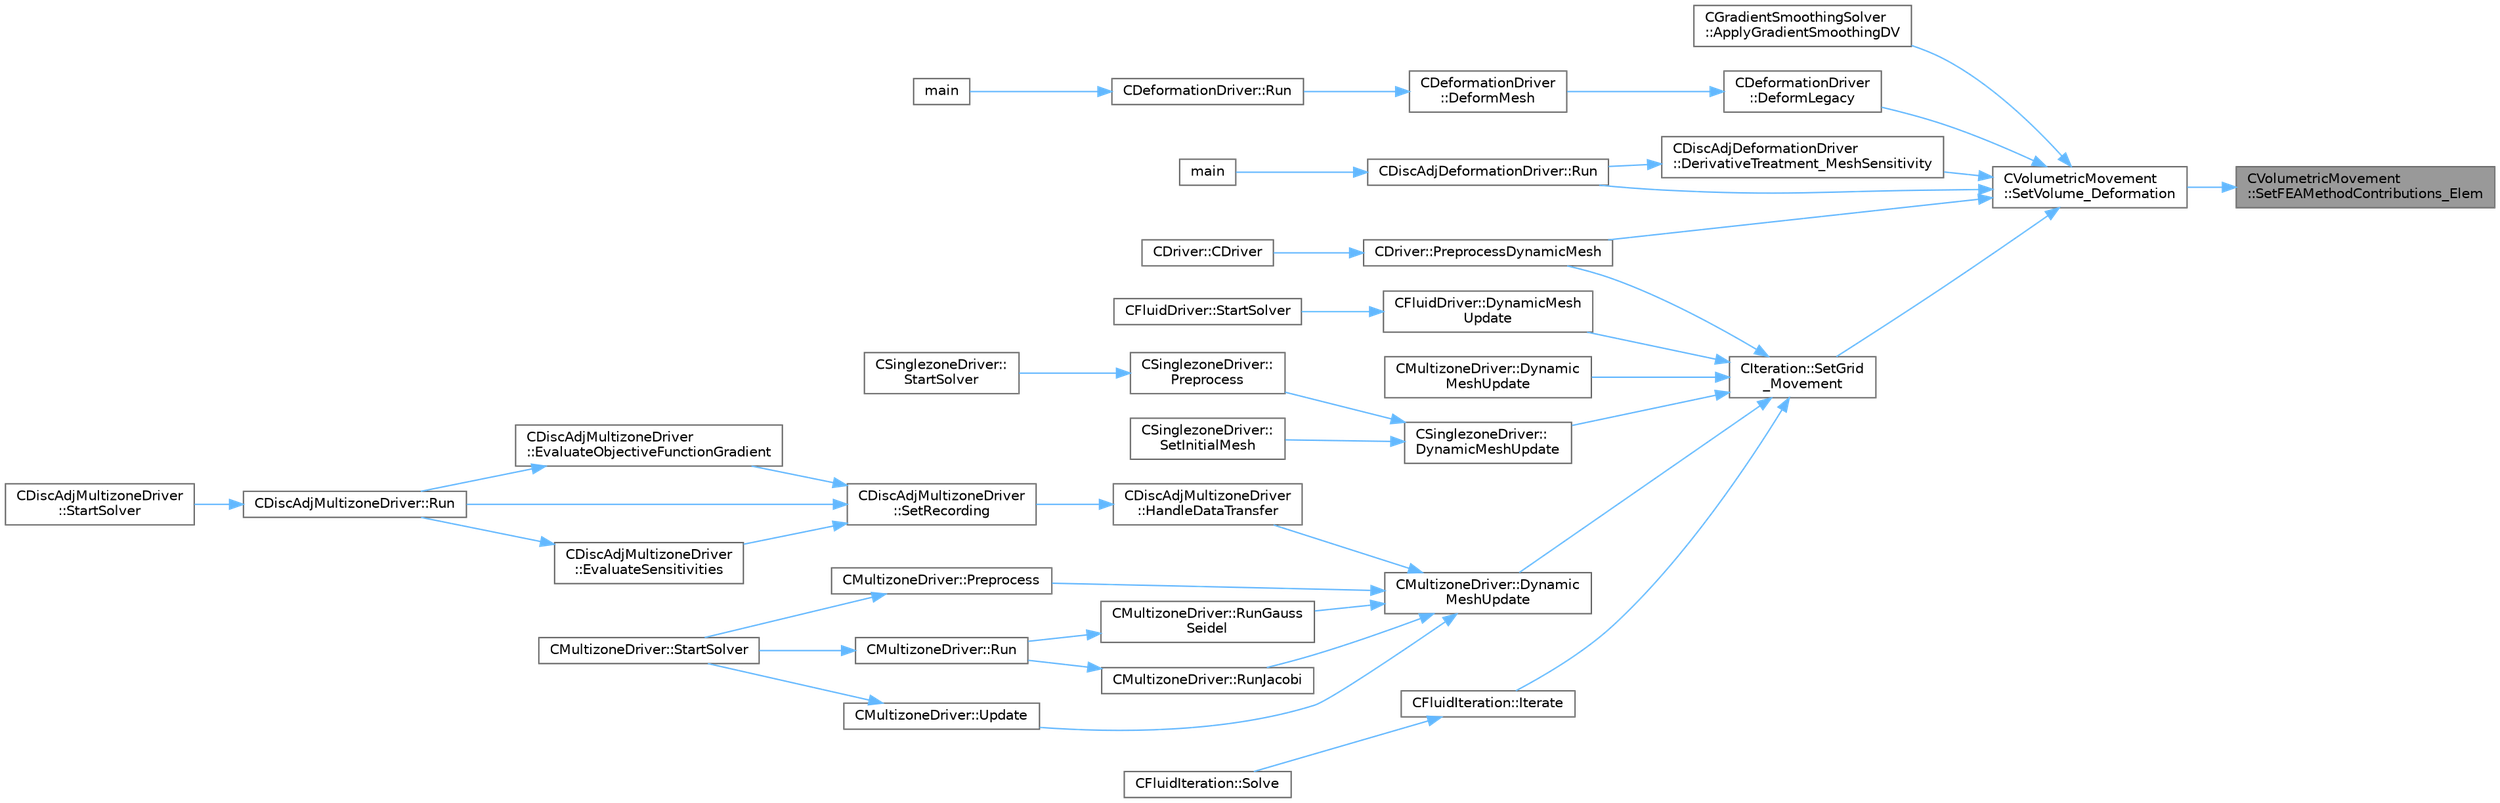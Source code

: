 digraph "CVolumetricMovement::SetFEAMethodContributions_Elem"
{
 // LATEX_PDF_SIZE
  bgcolor="transparent";
  edge [fontname=Helvetica,fontsize=10,labelfontname=Helvetica,labelfontsize=10];
  node [fontname=Helvetica,fontsize=10,shape=box,height=0.2,width=0.4];
  rankdir="RL";
  Node1 [id="Node000001",label="CVolumetricMovement\l::SetFEAMethodContributions_Elem",height=0.2,width=0.4,color="gray40", fillcolor="grey60", style="filled", fontcolor="black",tooltip="Compute the stiffness matrix for grid deformation using spring analogy."];
  Node1 -> Node2 [id="edge1_Node000001_Node000002",dir="back",color="steelblue1",style="solid",tooltip=" "];
  Node2 [id="Node000002",label="CVolumetricMovement\l::SetVolume_Deformation",height=0.2,width=0.4,color="grey40", fillcolor="white", style="filled",URL="$classCVolumetricMovement.html#a96c9dadafe051a2479ef4ec4b51adb04",tooltip="Grid deformation using the spring analogy method."];
  Node2 -> Node3 [id="edge2_Node000002_Node000003",dir="back",color="steelblue1",style="solid",tooltip=" "];
  Node3 [id="Node000003",label="CGradientSmoothingSolver\l::ApplyGradientSmoothingDV",height=0.2,width=0.4,color="grey40", fillcolor="white", style="filled",URL="$classCGradientSmoothingSolver.html#a443fb04934697664cd7defae114e6ef4",tooltip="All steps required for smoothing the whole system on DV level in an iterative way."];
  Node2 -> Node4 [id="edge3_Node000002_Node000004",dir="back",color="steelblue1",style="solid",tooltip=" "];
  Node4 [id="Node000004",label="CDeformationDriver\l::DeformLegacy",height=0.2,width=0.4,color="grey40", fillcolor="white", style="filled",URL="$classCDeformationDriver.html#a3a78157ae57334880516fa9b84b81c0a",tooltip="Mesh deformation based on legacy implementation."];
  Node4 -> Node5 [id="edge4_Node000004_Node000005",dir="back",color="steelblue1",style="solid",tooltip=" "];
  Node5 [id="Node000005",label="CDeformationDriver\l::DeformMesh",height=0.2,width=0.4,color="grey40", fillcolor="white", style="filled",URL="$classCDeformationDriver.html#a65c57fd20981a9d24e54421f381e0570",tooltip="Mesh deformation based on linear elasticity solver (CMeshSolver)."];
  Node5 -> Node6 [id="edge5_Node000005_Node000006",dir="back",color="steelblue1",style="solid",tooltip=" "];
  Node6 [id="Node000006",label="CDeformationDriver::Run",height=0.2,width=0.4,color="grey40", fillcolor="white", style="filled",URL="$classCDeformationDriver.html#aa6da6453a3790a001ed9cb135926e107",tooltip="Launch the driver computation."];
  Node6 -> Node7 [id="edge6_Node000006_Node000007",dir="back",color="steelblue1",style="solid",tooltip=" "];
  Node7 [id="Node000007",label="main",height=0.2,width=0.4,color="grey40", fillcolor="white", style="filled",URL="$SU2__DEF_8cpp.html#a0ddf1224851353fc92bfbff6f499fa97",tooltip=" "];
  Node2 -> Node8 [id="edge7_Node000002_Node000008",dir="back",color="steelblue1",style="solid",tooltip=" "];
  Node8 [id="Node000008",label="CDiscAdjDeformationDriver\l::DerivativeTreatment_MeshSensitivity",height=0.2,width=0.4,color="grey40", fillcolor="white", style="filled",URL="$classCDiscAdjDeformationDriver.html#af5515939a522d7ce41d1ba12be83c55b",tooltip="Treatment of derivatives with the Sobolev smoothing solver."];
  Node8 -> Node9 [id="edge8_Node000008_Node000009",dir="back",color="steelblue1",style="solid",tooltip=" "];
  Node9 [id="Node000009",label="CDiscAdjDeformationDriver::Run",height=0.2,width=0.4,color="grey40", fillcolor="white", style="filled",URL="$classCDiscAdjDeformationDriver.html#adb51f9096356607d6f48c05891dec0cb",tooltip="Launch the driver computation."];
  Node9 -> Node10 [id="edge9_Node000009_Node000010",dir="back",color="steelblue1",style="solid",tooltip=" "];
  Node10 [id="Node000010",label="main",height=0.2,width=0.4,color="grey40", fillcolor="white", style="filled",URL="$SU2__DOT_8cpp.html#a0ddf1224851353fc92bfbff6f499fa97",tooltip=" "];
  Node2 -> Node11 [id="edge10_Node000002_Node000011",dir="back",color="steelblue1",style="solid",tooltip=" "];
  Node11 [id="Node000011",label="CDriver::PreprocessDynamicMesh",height=0.2,width=0.4,color="grey40", fillcolor="white", style="filled",URL="$classCDriver.html#a1c1a52f57d73376cd2e95e730274a6ae",tooltip="GridMovement_Preprocessing."];
  Node11 -> Node12 [id="edge11_Node000011_Node000012",dir="back",color="steelblue1",style="solid",tooltip=" "];
  Node12 [id="Node000012",label="CDriver::CDriver",height=0.2,width=0.4,color="grey40", fillcolor="white", style="filled",URL="$classCDriver.html#a3fca4a013a6efa9bbb38fe78a86b5f3d",tooltip="Constructor of the class."];
  Node2 -> Node9 [id="edge12_Node000002_Node000009",dir="back",color="steelblue1",style="solid",tooltip=" "];
  Node2 -> Node13 [id="edge13_Node000002_Node000013",dir="back",color="steelblue1",style="solid",tooltip=" "];
  Node13 [id="Node000013",label="CIteration::SetGrid\l_Movement",height=0.2,width=0.4,color="grey40", fillcolor="white", style="filled",URL="$classCIteration.html#a7b36785762f6b0c214569b185b858b6c",tooltip="Updates the positions and grid velocities for dynamic meshes between physical time steps."];
  Node13 -> Node14 [id="edge14_Node000013_Node000014",dir="back",color="steelblue1",style="solid",tooltip=" "];
  Node14 [id="Node000014",label="CFluidDriver::DynamicMesh\lUpdate",height=0.2,width=0.4,color="grey40", fillcolor="white", style="filled",URL="$classCFluidDriver.html#a169667db03c0f4e2511d23a8a29280f6",tooltip="Perform a dynamic mesh deformation, included grid velocity computation and the update of the multi-gr..."];
  Node14 -> Node15 [id="edge15_Node000014_Node000015",dir="back",color="steelblue1",style="solid",tooltip=" "];
  Node15 [id="Node000015",label="CFluidDriver::StartSolver",height=0.2,width=0.4,color="grey40", fillcolor="white", style="filled",URL="$classCFluidDriver.html#aa0139a1e26f43f0154854c9f99ded978",tooltip="Launch the computation for all zones and all physics."];
  Node13 -> Node16 [id="edge16_Node000013_Node000016",dir="back",color="steelblue1",style="solid",tooltip=" "];
  Node16 [id="Node000016",label="CMultizoneDriver::Dynamic\lMeshUpdate",height=0.2,width=0.4,color="grey40", fillcolor="white", style="filled",URL="$classCMultizoneDriver.html#a53ec5acb13bb0e897515e098b11b10ac",tooltip="Perform a dynamic mesh deformation, included grid velocity computation and the update of the multigri..."];
  Node13 -> Node17 [id="edge17_Node000013_Node000017",dir="back",color="steelblue1",style="solid",tooltip=" "];
  Node17 [id="Node000017",label="CSinglezoneDriver::\lDynamicMeshUpdate",height=0.2,width=0.4,color="grey40", fillcolor="white", style="filled",URL="$classCSinglezoneDriver.html#a2f88f82c3b958d60452d5513daf5c128",tooltip="Perform a dynamic mesh deformation, included grid velocity computation and the update of the multigri..."];
  Node17 -> Node18 [id="edge18_Node000017_Node000018",dir="back",color="steelblue1",style="solid",tooltip=" "];
  Node18 [id="Node000018",label="CSinglezoneDriver::\lPreprocess",height=0.2,width=0.4,color="grey40", fillcolor="white", style="filled",URL="$classCSinglezoneDriver.html#a0b2c8c9b257915d6b19d72014f3bb82a",tooltip="Preprocess the single-zone iteration."];
  Node18 -> Node19 [id="edge19_Node000018_Node000019",dir="back",color="steelblue1",style="solid",tooltip=" "];
  Node19 [id="Node000019",label="CSinglezoneDriver::\lStartSolver",height=0.2,width=0.4,color="grey40", fillcolor="white", style="filled",URL="$classCSinglezoneDriver.html#ac98c6acfe034381fb3b77c6753c4d734",tooltip="[Overload] Launch the computation for single-zone problems."];
  Node17 -> Node20 [id="edge20_Node000017_Node000020",dir="back",color="steelblue1",style="solid",tooltip=" "];
  Node20 [id="Node000020",label="CSinglezoneDriver::\lSetInitialMesh",height=0.2,width=0.4,color="grey40", fillcolor="white", style="filled",URL="$classCSinglezoneDriver.html#aec7315f833718d3f1ac6c2fb2b2a661b",tooltip="Perform a mesh deformation as initial condition."];
  Node13 -> Node21 [id="edge21_Node000013_Node000021",dir="back",color="steelblue1",style="solid",tooltip=" "];
  Node21 [id="Node000021",label="CMultizoneDriver::Dynamic\lMeshUpdate",height=0.2,width=0.4,color="grey40", fillcolor="white", style="filled",URL="$classCMultizoneDriver.html#a9369ae70a2e529fa81cef90c3857f1c7",tooltip="Perform a dynamic mesh deformation, including grid velocity computation and update of the multigrid s..."];
  Node21 -> Node22 [id="edge22_Node000021_Node000022",dir="back",color="steelblue1",style="solid",tooltip=" "];
  Node22 [id="Node000022",label="CDiscAdjMultizoneDriver\l::HandleDataTransfer",height=0.2,width=0.4,color="grey40", fillcolor="white", style="filled",URL="$classCDiscAdjMultizoneDriver.html#ab33de05a7a1f77dcf60014a4a35dd4f1",tooltip="Transfer data between zones and update grids when required."];
  Node22 -> Node23 [id="edge23_Node000022_Node000023",dir="back",color="steelblue1",style="solid",tooltip=" "];
  Node23 [id="Node000023",label="CDiscAdjMultizoneDriver\l::SetRecording",height=0.2,width=0.4,color="grey40", fillcolor="white", style="filled",URL="$classCDiscAdjMultizoneDriver.html#a6858d2798084ac58973760b98cbc268d",tooltip="Record one iteration of the primal problem within each zone."];
  Node23 -> Node24 [id="edge24_Node000023_Node000024",dir="back",color="steelblue1",style="solid",tooltip=" "];
  Node24 [id="Node000024",label="CDiscAdjMultizoneDriver\l::EvaluateObjectiveFunctionGradient",height=0.2,width=0.4,color="grey40", fillcolor="white", style="filled",URL="$classCDiscAdjMultizoneDriver.html#a7a644ee8fc2141f2083b91afd2cab856",tooltip="Evaluate the gradient of the objective function and add to \"External\"."];
  Node24 -> Node25 [id="edge25_Node000024_Node000025",dir="back",color="steelblue1",style="solid",tooltip=" "];
  Node25 [id="Node000025",label="CDiscAdjMultizoneDriver::Run",height=0.2,width=0.4,color="grey40", fillcolor="white", style="filled",URL="$classCDiscAdjMultizoneDriver.html#af996aecdb6d20aa4fc81c9b67295abf5",tooltip="[Overload] Run an discrete adjoint update of all solvers within multiple zones."];
  Node25 -> Node26 [id="edge26_Node000025_Node000026",dir="back",color="steelblue1",style="solid",tooltip=" "];
  Node26 [id="Node000026",label="CDiscAdjMultizoneDriver\l::StartSolver",height=0.2,width=0.4,color="grey40", fillcolor="white", style="filled",URL="$classCDiscAdjMultizoneDriver.html#a75de0a1a482ceeed4301a384f1515092",tooltip="[Overload] Launch the computation for discrete adjoint multizone problems."];
  Node23 -> Node27 [id="edge27_Node000023_Node000027",dir="back",color="steelblue1",style="solid",tooltip=" "];
  Node27 [id="Node000027",label="CDiscAdjMultizoneDriver\l::EvaluateSensitivities",height=0.2,width=0.4,color="grey40", fillcolor="white", style="filled",URL="$classCDiscAdjMultizoneDriver.html#a9d998fae109427a1061069800ad931c3",tooltip="Evaluate sensitivites for the current adjoint solution and output files."];
  Node27 -> Node25 [id="edge28_Node000027_Node000025",dir="back",color="steelblue1",style="solid",tooltip=" "];
  Node23 -> Node25 [id="edge29_Node000023_Node000025",dir="back",color="steelblue1",style="solid",tooltip=" "];
  Node21 -> Node28 [id="edge30_Node000021_Node000028",dir="back",color="steelblue1",style="solid",tooltip=" "];
  Node28 [id="Node000028",label="CMultizoneDriver::Preprocess",height=0.2,width=0.4,color="grey40", fillcolor="white", style="filled",URL="$classCMultizoneDriver.html#a92c39c3bdad3f83c17e7bdf8acbfe0f7",tooltip="Preprocess the multizone iteration."];
  Node28 -> Node29 [id="edge31_Node000028_Node000029",dir="back",color="steelblue1",style="solid",tooltip=" "];
  Node29 [id="Node000029",label="CMultizoneDriver::StartSolver",height=0.2,width=0.4,color="grey40", fillcolor="white", style="filled",URL="$classCMultizoneDriver.html#a48545e4827cc34298f792995e06d90dd",tooltip="[Overload] Launch the computation for multizone problems."];
  Node21 -> Node30 [id="edge32_Node000021_Node000030",dir="back",color="steelblue1",style="solid",tooltip=" "];
  Node30 [id="Node000030",label="CMultizoneDriver::RunGauss\lSeidel",height=0.2,width=0.4,color="grey40", fillcolor="white", style="filled",URL="$classCMultizoneDriver.html#a264bb90660193f4c197a3b64df8ccb22",tooltip="Run a Block Gauss-Seidel iteration in all physical zones."];
  Node30 -> Node31 [id="edge33_Node000030_Node000031",dir="back",color="steelblue1",style="solid",tooltip=" "];
  Node31 [id="Node000031",label="CMultizoneDriver::Run",height=0.2,width=0.4,color="grey40", fillcolor="white", style="filled",URL="$classCMultizoneDriver.html#abe9df84668f2019fb5e1921752994dea",tooltip="Solves one time iteration."];
  Node31 -> Node29 [id="edge34_Node000031_Node000029",dir="back",color="steelblue1",style="solid",tooltip=" "];
  Node21 -> Node32 [id="edge35_Node000021_Node000032",dir="back",color="steelblue1",style="solid",tooltip=" "];
  Node32 [id="Node000032",label="CMultizoneDriver::RunJacobi",height=0.2,width=0.4,color="grey40", fillcolor="white", style="filled",URL="$classCMultizoneDriver.html#a6a3c67903b810b5cd8c392691ff2e86e",tooltip="Run a Block-Jacobi iteration in all physical zones."];
  Node32 -> Node31 [id="edge36_Node000032_Node000031",dir="back",color="steelblue1",style="solid",tooltip=" "];
  Node21 -> Node33 [id="edge37_Node000021_Node000033",dir="back",color="steelblue1",style="solid",tooltip=" "];
  Node33 [id="Node000033",label="CMultizoneDriver::Update",height=0.2,width=0.4,color="grey40", fillcolor="white", style="filled",URL="$classCMultizoneDriver.html#a0bb9caf0b5fea8d01e714577b0974466",tooltip="Update the dual-time solution within multiple zones."];
  Node33 -> Node29 [id="edge38_Node000033_Node000029",dir="back",color="steelblue1",style="solid",tooltip=" "];
  Node13 -> Node34 [id="edge39_Node000013_Node000034",dir="back",color="steelblue1",style="solid",tooltip=" "];
  Node34 [id="Node000034",label="CFluidIteration::Iterate",height=0.2,width=0.4,color="grey40", fillcolor="white", style="filled",URL="$classCFluidIteration.html#a9ce0d8765aff42207afcd2c9ab6f71d8",tooltip="Perform a single iteration of the fluid system."];
  Node34 -> Node35 [id="edge40_Node000034_Node000035",dir="back",color="steelblue1",style="solid",tooltip=" "];
  Node35 [id="Node000035",label="CFluidIteration::Solve",height=0.2,width=0.4,color="grey40", fillcolor="white", style="filled",URL="$classCFluidIteration.html#ae4c454356af70246063fdcba4accb068",tooltip="Iterate the fluid system for a number of Inner_Iter iterations."];
  Node13 -> Node11 [id="edge41_Node000013_Node000011",dir="back",color="steelblue1",style="solid",tooltip=" "];
}
